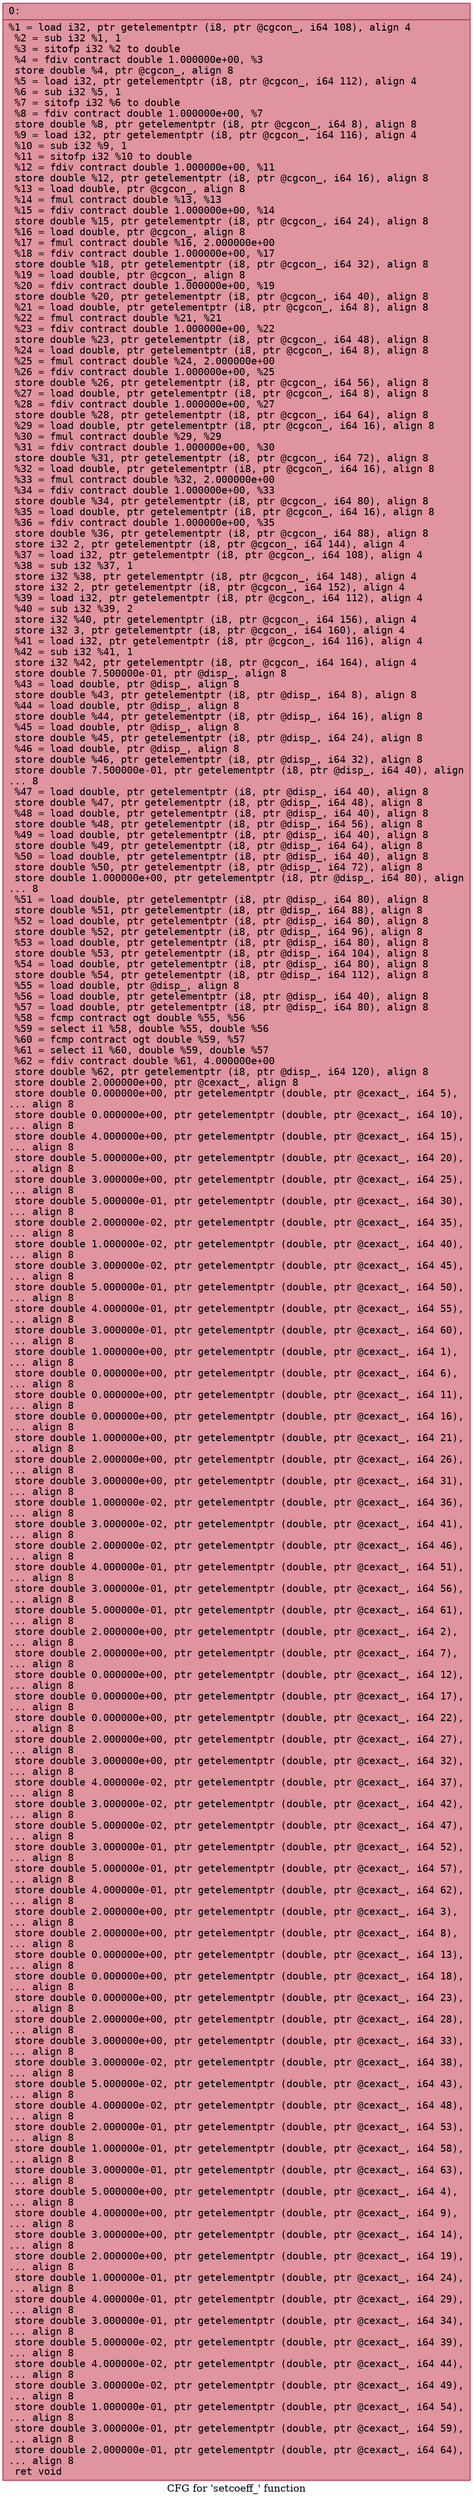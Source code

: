 digraph "CFG for 'setcoeff_' function" {
	label="CFG for 'setcoeff_' function";

	Node0x5592806c6f70 [shape=record,color="#b70d28ff", style=filled, fillcolor="#b70d2870" fontname="Courier",label="{0:\l|  %1 = load i32, ptr getelementptr (i8, ptr @cgcon_, i64 108), align 4\l  %2 = sub i32 %1, 1\l  %3 = sitofp i32 %2 to double\l  %4 = fdiv contract double 1.000000e+00, %3\l  store double %4, ptr @cgcon_, align 8\l  %5 = load i32, ptr getelementptr (i8, ptr @cgcon_, i64 112), align 4\l  %6 = sub i32 %5, 1\l  %7 = sitofp i32 %6 to double\l  %8 = fdiv contract double 1.000000e+00, %7\l  store double %8, ptr getelementptr (i8, ptr @cgcon_, i64 8), align 8\l  %9 = load i32, ptr getelementptr (i8, ptr @cgcon_, i64 116), align 4\l  %10 = sub i32 %9, 1\l  %11 = sitofp i32 %10 to double\l  %12 = fdiv contract double 1.000000e+00, %11\l  store double %12, ptr getelementptr (i8, ptr @cgcon_, i64 16), align 8\l  %13 = load double, ptr @cgcon_, align 8\l  %14 = fmul contract double %13, %13\l  %15 = fdiv contract double 1.000000e+00, %14\l  store double %15, ptr getelementptr (i8, ptr @cgcon_, i64 24), align 8\l  %16 = load double, ptr @cgcon_, align 8\l  %17 = fmul contract double %16, 2.000000e+00\l  %18 = fdiv contract double 1.000000e+00, %17\l  store double %18, ptr getelementptr (i8, ptr @cgcon_, i64 32), align 8\l  %19 = load double, ptr @cgcon_, align 8\l  %20 = fdiv contract double 1.000000e+00, %19\l  store double %20, ptr getelementptr (i8, ptr @cgcon_, i64 40), align 8\l  %21 = load double, ptr getelementptr (i8, ptr @cgcon_, i64 8), align 8\l  %22 = fmul contract double %21, %21\l  %23 = fdiv contract double 1.000000e+00, %22\l  store double %23, ptr getelementptr (i8, ptr @cgcon_, i64 48), align 8\l  %24 = load double, ptr getelementptr (i8, ptr @cgcon_, i64 8), align 8\l  %25 = fmul contract double %24, 2.000000e+00\l  %26 = fdiv contract double 1.000000e+00, %25\l  store double %26, ptr getelementptr (i8, ptr @cgcon_, i64 56), align 8\l  %27 = load double, ptr getelementptr (i8, ptr @cgcon_, i64 8), align 8\l  %28 = fdiv contract double 1.000000e+00, %27\l  store double %28, ptr getelementptr (i8, ptr @cgcon_, i64 64), align 8\l  %29 = load double, ptr getelementptr (i8, ptr @cgcon_, i64 16), align 8\l  %30 = fmul contract double %29, %29\l  %31 = fdiv contract double 1.000000e+00, %30\l  store double %31, ptr getelementptr (i8, ptr @cgcon_, i64 72), align 8\l  %32 = load double, ptr getelementptr (i8, ptr @cgcon_, i64 16), align 8\l  %33 = fmul contract double %32, 2.000000e+00\l  %34 = fdiv contract double 1.000000e+00, %33\l  store double %34, ptr getelementptr (i8, ptr @cgcon_, i64 80), align 8\l  %35 = load double, ptr getelementptr (i8, ptr @cgcon_, i64 16), align 8\l  %36 = fdiv contract double 1.000000e+00, %35\l  store double %36, ptr getelementptr (i8, ptr @cgcon_, i64 88), align 8\l  store i32 2, ptr getelementptr (i8, ptr @cgcon_, i64 144), align 4\l  %37 = load i32, ptr getelementptr (i8, ptr @cgcon_, i64 108), align 4\l  %38 = sub i32 %37, 1\l  store i32 %38, ptr getelementptr (i8, ptr @cgcon_, i64 148), align 4\l  store i32 2, ptr getelementptr (i8, ptr @cgcon_, i64 152), align 4\l  %39 = load i32, ptr getelementptr (i8, ptr @cgcon_, i64 112), align 4\l  %40 = sub i32 %39, 2\l  store i32 %40, ptr getelementptr (i8, ptr @cgcon_, i64 156), align 4\l  store i32 3, ptr getelementptr (i8, ptr @cgcon_, i64 160), align 4\l  %41 = load i32, ptr getelementptr (i8, ptr @cgcon_, i64 116), align 4\l  %42 = sub i32 %41, 1\l  store i32 %42, ptr getelementptr (i8, ptr @cgcon_, i64 164), align 4\l  store double 7.500000e-01, ptr @disp_, align 8\l  %43 = load double, ptr @disp_, align 8\l  store double %43, ptr getelementptr (i8, ptr @disp_, i64 8), align 8\l  %44 = load double, ptr @disp_, align 8\l  store double %44, ptr getelementptr (i8, ptr @disp_, i64 16), align 8\l  %45 = load double, ptr @disp_, align 8\l  store double %45, ptr getelementptr (i8, ptr @disp_, i64 24), align 8\l  %46 = load double, ptr @disp_, align 8\l  store double %46, ptr getelementptr (i8, ptr @disp_, i64 32), align 8\l  store double 7.500000e-01, ptr getelementptr (i8, ptr @disp_, i64 40), align\l... 8\l  %47 = load double, ptr getelementptr (i8, ptr @disp_, i64 40), align 8\l  store double %47, ptr getelementptr (i8, ptr @disp_, i64 48), align 8\l  %48 = load double, ptr getelementptr (i8, ptr @disp_, i64 40), align 8\l  store double %48, ptr getelementptr (i8, ptr @disp_, i64 56), align 8\l  %49 = load double, ptr getelementptr (i8, ptr @disp_, i64 40), align 8\l  store double %49, ptr getelementptr (i8, ptr @disp_, i64 64), align 8\l  %50 = load double, ptr getelementptr (i8, ptr @disp_, i64 40), align 8\l  store double %50, ptr getelementptr (i8, ptr @disp_, i64 72), align 8\l  store double 1.000000e+00, ptr getelementptr (i8, ptr @disp_, i64 80), align\l... 8\l  %51 = load double, ptr getelementptr (i8, ptr @disp_, i64 80), align 8\l  store double %51, ptr getelementptr (i8, ptr @disp_, i64 88), align 8\l  %52 = load double, ptr getelementptr (i8, ptr @disp_, i64 80), align 8\l  store double %52, ptr getelementptr (i8, ptr @disp_, i64 96), align 8\l  %53 = load double, ptr getelementptr (i8, ptr @disp_, i64 80), align 8\l  store double %53, ptr getelementptr (i8, ptr @disp_, i64 104), align 8\l  %54 = load double, ptr getelementptr (i8, ptr @disp_, i64 80), align 8\l  store double %54, ptr getelementptr (i8, ptr @disp_, i64 112), align 8\l  %55 = load double, ptr @disp_, align 8\l  %56 = load double, ptr getelementptr (i8, ptr @disp_, i64 40), align 8\l  %57 = load double, ptr getelementptr (i8, ptr @disp_, i64 80), align 8\l  %58 = fcmp contract ogt double %55, %56\l  %59 = select i1 %58, double %55, double %56\l  %60 = fcmp contract ogt double %59, %57\l  %61 = select i1 %60, double %59, double %57\l  %62 = fdiv contract double %61, 4.000000e+00\l  store double %62, ptr getelementptr (i8, ptr @disp_, i64 120), align 8\l  store double 2.000000e+00, ptr @cexact_, align 8\l  store double 0.000000e+00, ptr getelementptr (double, ptr @cexact_, i64 5),\l... align 8\l  store double 0.000000e+00, ptr getelementptr (double, ptr @cexact_, i64 10),\l... align 8\l  store double 4.000000e+00, ptr getelementptr (double, ptr @cexact_, i64 15),\l... align 8\l  store double 5.000000e+00, ptr getelementptr (double, ptr @cexact_, i64 20),\l... align 8\l  store double 3.000000e+00, ptr getelementptr (double, ptr @cexact_, i64 25),\l... align 8\l  store double 5.000000e-01, ptr getelementptr (double, ptr @cexact_, i64 30),\l... align 8\l  store double 2.000000e-02, ptr getelementptr (double, ptr @cexact_, i64 35),\l... align 8\l  store double 1.000000e-02, ptr getelementptr (double, ptr @cexact_, i64 40),\l... align 8\l  store double 3.000000e-02, ptr getelementptr (double, ptr @cexact_, i64 45),\l... align 8\l  store double 5.000000e-01, ptr getelementptr (double, ptr @cexact_, i64 50),\l... align 8\l  store double 4.000000e-01, ptr getelementptr (double, ptr @cexact_, i64 55),\l... align 8\l  store double 3.000000e-01, ptr getelementptr (double, ptr @cexact_, i64 60),\l... align 8\l  store double 1.000000e+00, ptr getelementptr (double, ptr @cexact_, i64 1),\l... align 8\l  store double 0.000000e+00, ptr getelementptr (double, ptr @cexact_, i64 6),\l... align 8\l  store double 0.000000e+00, ptr getelementptr (double, ptr @cexact_, i64 11),\l... align 8\l  store double 0.000000e+00, ptr getelementptr (double, ptr @cexact_, i64 16),\l... align 8\l  store double 1.000000e+00, ptr getelementptr (double, ptr @cexact_, i64 21),\l... align 8\l  store double 2.000000e+00, ptr getelementptr (double, ptr @cexact_, i64 26),\l... align 8\l  store double 3.000000e+00, ptr getelementptr (double, ptr @cexact_, i64 31),\l... align 8\l  store double 1.000000e-02, ptr getelementptr (double, ptr @cexact_, i64 36),\l... align 8\l  store double 3.000000e-02, ptr getelementptr (double, ptr @cexact_, i64 41),\l... align 8\l  store double 2.000000e-02, ptr getelementptr (double, ptr @cexact_, i64 46),\l... align 8\l  store double 4.000000e-01, ptr getelementptr (double, ptr @cexact_, i64 51),\l... align 8\l  store double 3.000000e-01, ptr getelementptr (double, ptr @cexact_, i64 56),\l... align 8\l  store double 5.000000e-01, ptr getelementptr (double, ptr @cexact_, i64 61),\l... align 8\l  store double 2.000000e+00, ptr getelementptr (double, ptr @cexact_, i64 2),\l... align 8\l  store double 2.000000e+00, ptr getelementptr (double, ptr @cexact_, i64 7),\l... align 8\l  store double 0.000000e+00, ptr getelementptr (double, ptr @cexact_, i64 12),\l... align 8\l  store double 0.000000e+00, ptr getelementptr (double, ptr @cexact_, i64 17),\l... align 8\l  store double 0.000000e+00, ptr getelementptr (double, ptr @cexact_, i64 22),\l... align 8\l  store double 2.000000e+00, ptr getelementptr (double, ptr @cexact_, i64 27),\l... align 8\l  store double 3.000000e+00, ptr getelementptr (double, ptr @cexact_, i64 32),\l... align 8\l  store double 4.000000e-02, ptr getelementptr (double, ptr @cexact_, i64 37),\l... align 8\l  store double 3.000000e-02, ptr getelementptr (double, ptr @cexact_, i64 42),\l... align 8\l  store double 5.000000e-02, ptr getelementptr (double, ptr @cexact_, i64 47),\l... align 8\l  store double 3.000000e-01, ptr getelementptr (double, ptr @cexact_, i64 52),\l... align 8\l  store double 5.000000e-01, ptr getelementptr (double, ptr @cexact_, i64 57),\l... align 8\l  store double 4.000000e-01, ptr getelementptr (double, ptr @cexact_, i64 62),\l... align 8\l  store double 2.000000e+00, ptr getelementptr (double, ptr @cexact_, i64 3),\l... align 8\l  store double 2.000000e+00, ptr getelementptr (double, ptr @cexact_, i64 8),\l... align 8\l  store double 0.000000e+00, ptr getelementptr (double, ptr @cexact_, i64 13),\l... align 8\l  store double 0.000000e+00, ptr getelementptr (double, ptr @cexact_, i64 18),\l... align 8\l  store double 0.000000e+00, ptr getelementptr (double, ptr @cexact_, i64 23),\l... align 8\l  store double 2.000000e+00, ptr getelementptr (double, ptr @cexact_, i64 28),\l... align 8\l  store double 3.000000e+00, ptr getelementptr (double, ptr @cexact_, i64 33),\l... align 8\l  store double 3.000000e-02, ptr getelementptr (double, ptr @cexact_, i64 38),\l... align 8\l  store double 5.000000e-02, ptr getelementptr (double, ptr @cexact_, i64 43),\l... align 8\l  store double 4.000000e-02, ptr getelementptr (double, ptr @cexact_, i64 48),\l... align 8\l  store double 2.000000e-01, ptr getelementptr (double, ptr @cexact_, i64 53),\l... align 8\l  store double 1.000000e-01, ptr getelementptr (double, ptr @cexact_, i64 58),\l... align 8\l  store double 3.000000e-01, ptr getelementptr (double, ptr @cexact_, i64 63),\l... align 8\l  store double 5.000000e+00, ptr getelementptr (double, ptr @cexact_, i64 4),\l... align 8\l  store double 4.000000e+00, ptr getelementptr (double, ptr @cexact_, i64 9),\l... align 8\l  store double 3.000000e+00, ptr getelementptr (double, ptr @cexact_, i64 14),\l... align 8\l  store double 2.000000e+00, ptr getelementptr (double, ptr @cexact_, i64 19),\l... align 8\l  store double 1.000000e-01, ptr getelementptr (double, ptr @cexact_, i64 24),\l... align 8\l  store double 4.000000e-01, ptr getelementptr (double, ptr @cexact_, i64 29),\l... align 8\l  store double 3.000000e-01, ptr getelementptr (double, ptr @cexact_, i64 34),\l... align 8\l  store double 5.000000e-02, ptr getelementptr (double, ptr @cexact_, i64 39),\l... align 8\l  store double 4.000000e-02, ptr getelementptr (double, ptr @cexact_, i64 44),\l... align 8\l  store double 3.000000e-02, ptr getelementptr (double, ptr @cexact_, i64 49),\l... align 8\l  store double 1.000000e-01, ptr getelementptr (double, ptr @cexact_, i64 54),\l... align 8\l  store double 3.000000e-01, ptr getelementptr (double, ptr @cexact_, i64 59),\l... align 8\l  store double 2.000000e-01, ptr getelementptr (double, ptr @cexact_, i64 64),\l... align 8\l  ret void\l}"];
}
